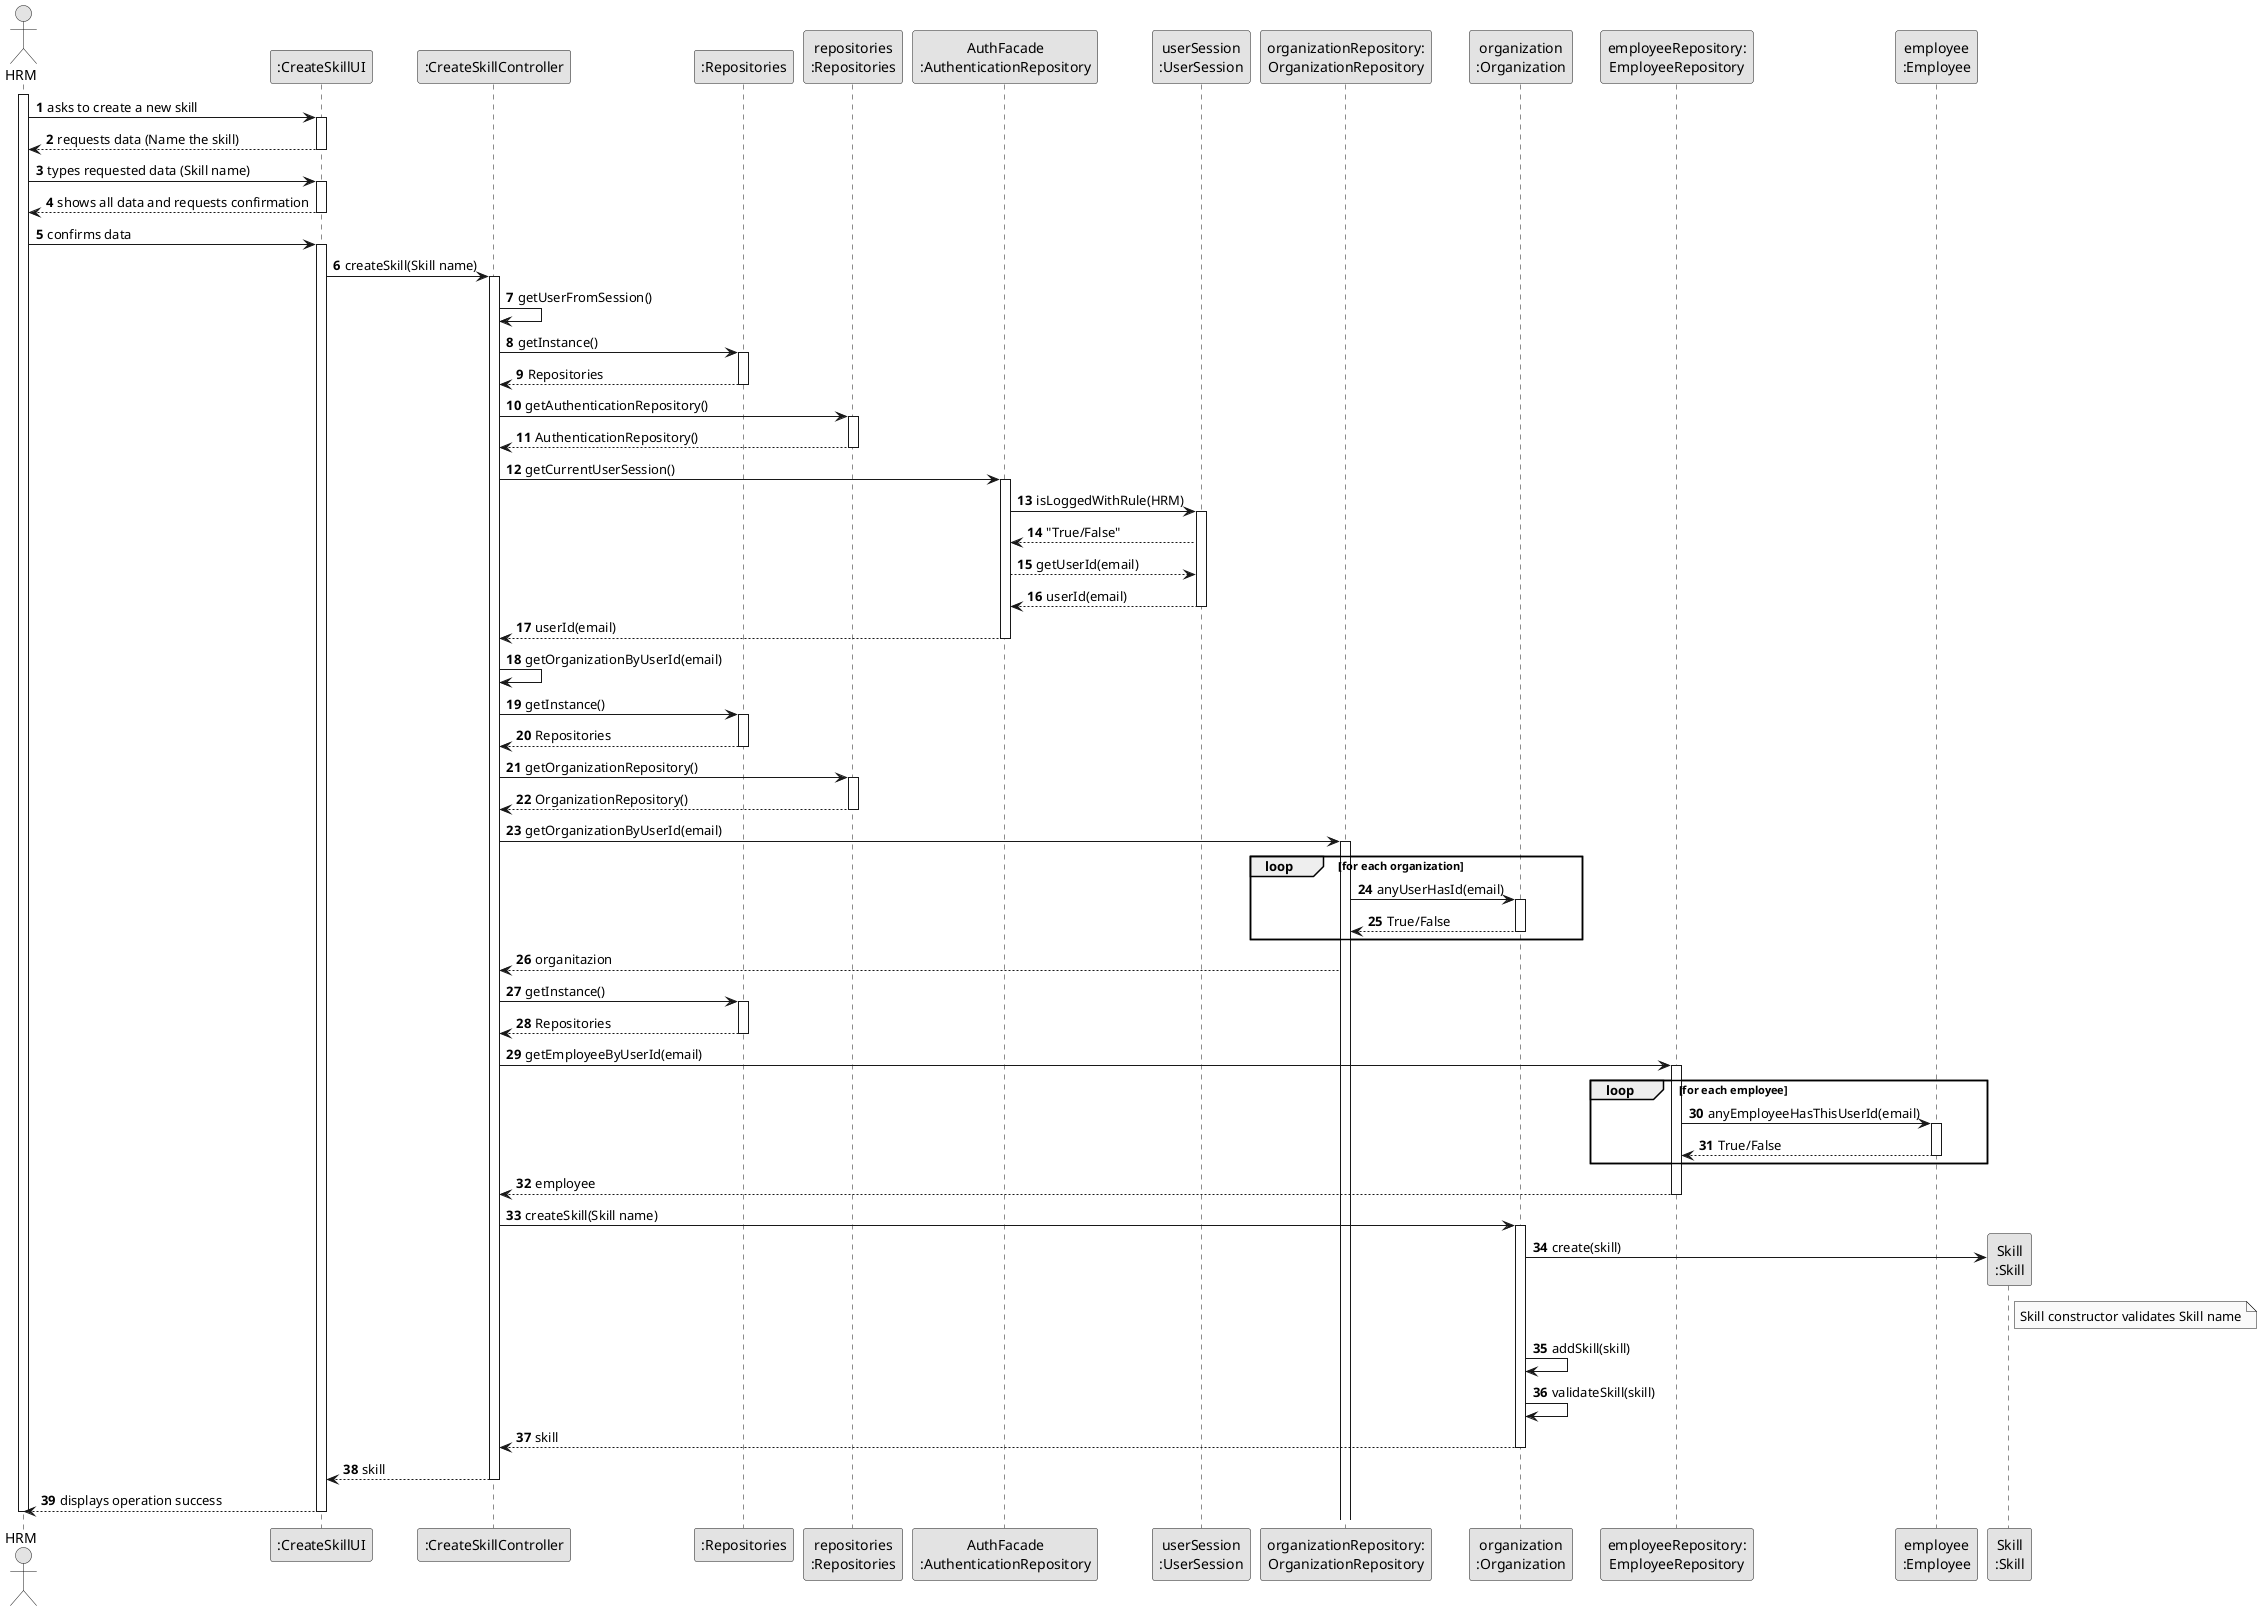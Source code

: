 @startuml
skinparam monochrome true
skinparam packageStyle rectangle
skinparam shadowing false

autonumber

'hide footbox
actor "HRM" as ADM
participant ":CreateSkillUI" as UI
participant ":CreateSkillController" as CTRL
participant ":Repositories" as RepositorySingleton
participant "repositories\n:Repositories" as PLAT
participant "AuthFacade\n:AuthenticationRepository" as AUTHREP
participant "userSession\n:UserSession" as USER
participant "organizationRepository:\nOrganizationRepository" as OrganizationRepository
participant "organization\n:Organization" as ORG
participant "employeeRepository:\nEmployeeRepository" as EMPREP
participant "employee\n:Employee" as EMP
participant "Skill\n:Skill" as SKILL

activate ADM

        ADM -> UI : asks to create a new skill
        activate UI

        UI --> ADM : requests data (Name the skill)
    deactivate UI

    ADM -> UI : types requested data (Skill name)
    activate UI

        UI --> ADM : shows all data and requests confirmation
    deactivate UI

    ADM -> UI : confirms data
    activate UI

        UI -> CTRL : createSkill(Skill name)
        activate CTRL

        CTRL -> CTRL : getUserFromSession()

        CTRL -> RepositorySingleton : getInstance()
        activate RepositorySingleton
        CTRL <-- RepositorySingleton : Repositories
        deactivate RepositorySingleton

        CTRL -> PLAT : getAuthenticationRepository()

        activate PLAT
        CTRL <-- PLAT : AuthenticationRepository()
        deactivate PLAT

        CTRL -> AUTHREP : getCurrentUserSession()
        activate AUTHREP

        AUTHREP -> USER : isLoggedWithRule(HRM)
        activate USER

        AUTHREP <-- USER : "True/False"
        AUTHREP --> USER : getUserId(email)
        AUTHREP <-- USER : userId(email)
        deactivate USER

        CTRL <-- AUTHREP : userId(email)
        deactivate AUTHREP

        CTRL -> CTRL : getOrganizationByUserId(email)


        CTRL -> RepositorySingleton : getInstance()
        activate RepositorySingleton
        CTRL <-- RepositorySingleton : Repositories
        deactivate RepositorySingleton



        CTRL -> PLAT : getOrganizationRepository()
        activate PLAT
        CTRL <-- PLAT : OrganizationRepository()
        deactivate PLAT


        CTRL -> OrganizationRepository :getOrganizationByUserId(email)
        activate OrganizationRepository
            loop for each organization
            OrganizationRepository -> ORG : anyUserHasId(email)
            activate ORG
            OrganizationRepository <-- ORG : True/False
            deactivate ORG
            end loop

        CTRL <-- OrganizationRepository : organitazion

        CTRL -> RepositorySingleton : getInstance()
             activate RepositorySingleton
             CTRL <-- RepositorySingleton : Repositories
              deactivate RepositorySingleton

         CTRL -> EMPREP :getEmployeeByUserId(email)
             activate EMPREP
             loop for each employee
             EMPREP -> EMP : anyEmployeeHasThisUserId(email)
             activate EMP
             EMPREP <-- EMP : True/False
             deactivate EMP
             end loop

             CTRL <-- EMPREP : employee
             deactivate EMPREP



        CTRL -> ORG: createSkill(Skill name)
            activate ORG

            ORG -> SKILL**: create(skill)
            note right of SKILL
            Skill constructor validates Skill name
            endnote




            ORG -> ORG: addSkill(skill)

            ORG -> ORG: validateSkill(skill)



            ORG --> CTRL : skill
            deactivate ORG

            CTRL --> UI: skill
            deactivate CTRL
            UI --> ADM: displays operation success
    deactivate UI

deactivate ADM




@enduml
